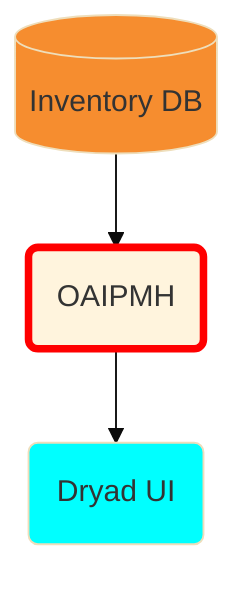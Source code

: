%%{init: {'theme': 'base'}}%%
graph TD
  DRYAD(Dryad UI)
  RDS[(Inventory DB)]
  OAI(OAIPMH)

  RDS --> OAI
  OAI --> DRYAD

  style RDS fill:#F68D2F
  style DRYAD fill:cyan
  style OAI stroke:red,stroke-width:4px